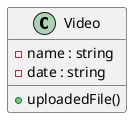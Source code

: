 @startuml Video

Class Video {

    - name : string
    - date : string

    + uploadedFile()

}

@enduml
